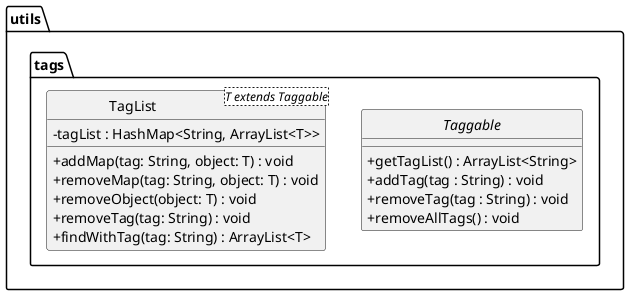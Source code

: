@startuml

hide circle
skinparam classAttributeIconSize 0

package "utils.tags" {

    interface Taggable {
        + getTagList() : ArrayList<String>
        + addTag(tag : String) : void
        + removeTag(tag : String) : void
        + removeAllTags() : void
    }

    class TagList<T extends Taggable> {
        - tagList : HashMap<String, ArrayList<T>>
        + addMap(tag: String, object: T) : void
        + removeMap(tag: String, object: T) : void
        + removeObject(object: T) : void
        + removeTag(tag: String) : void
        + findWithTag(tag: String) : ArrayList<T>
    }
}
@enduml
